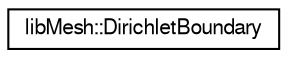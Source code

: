 digraph "Graphical Class Hierarchy"
{
  edge [fontname="FreeSans",fontsize="10",labelfontname="FreeSans",labelfontsize="10"];
  node [fontname="FreeSans",fontsize="10",shape=record];
  rankdir="LR";
  Node1 [label="libMesh::DirichletBoundary",height=0.2,width=0.4,color="black", fillcolor="white", style="filled",URL="$classlibMesh_1_1DirichletBoundary.html"];
}
